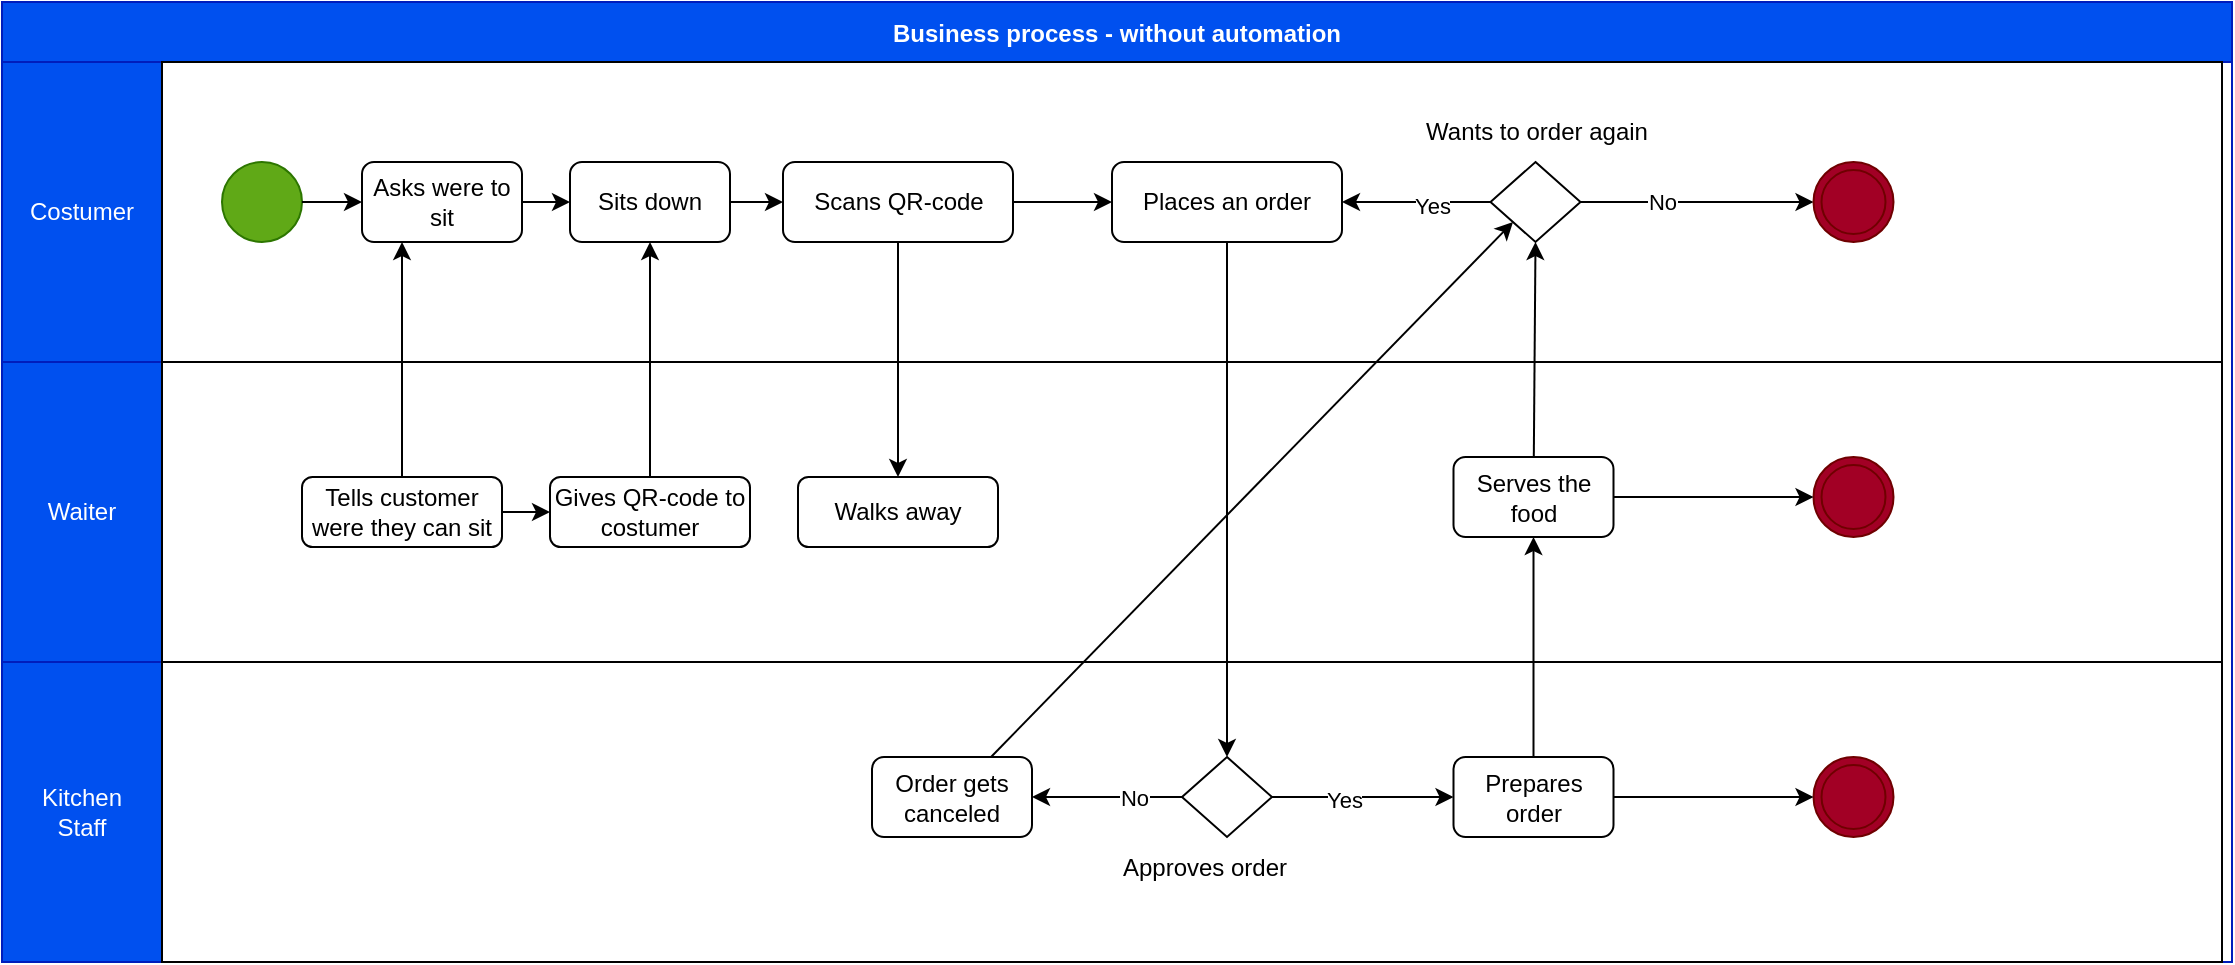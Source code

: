 <mxfile>
    <diagram id="epXIanoUvrqCvusTi6Uw" name="Page-1">
        <mxGraphModel dx="1104" dy="860" grid="1" gridSize="10" guides="1" tooltips="1" connect="1" arrows="1" fold="1" page="1" pageScale="1" pageWidth="850" pageHeight="1100" math="0" shadow="0">
            <root>
                <mxCell id="0"/>
                <mxCell id="1" parent="0"/>
                <mxCell id="21" value="Business process - without automation" style="swimlane;startSize=30;fillColor=#0050ef;fontColor=#ffffff;strokeColor=#001DBC;" vertex="1" parent="1">
                    <mxGeometry x="5" y="20" width="1115" height="480" as="geometry"/>
                </mxCell>
                <mxCell id="22" value="Costumer" style="rounded=0;whiteSpace=wrap;html=1;fillColor=#0050ef;fontColor=#ffffff;strokeColor=#001DBC;" vertex="1" parent="21">
                    <mxGeometry y="30" width="80" height="150" as="geometry"/>
                </mxCell>
                <mxCell id="23" value="Waiter" style="rounded=0;whiteSpace=wrap;html=1;fillColor=#0050ef;fontColor=#ffffff;strokeColor=#001DBC;" vertex="1" parent="21">
                    <mxGeometry y="180" width="80" height="150" as="geometry"/>
                </mxCell>
                <mxCell id="24" value="Kitchen&lt;br&gt;Staff" style="rounded=0;whiteSpace=wrap;html=1;fillColor=#0050ef;fontColor=#ffffff;strokeColor=#001DBC;" vertex="1" parent="21">
                    <mxGeometry y="330" width="80" height="150" as="geometry"/>
                </mxCell>
                <mxCell id="25" value="" style="rounded=0;whiteSpace=wrap;html=1;" vertex="1" parent="21">
                    <mxGeometry x="80" y="30" width="1030" height="150" as="geometry"/>
                </mxCell>
                <mxCell id="26" value="" style="ellipse;whiteSpace=wrap;html=1;aspect=fixed;fillColor=#60a917;fontColor=#ffffff;strokeColor=#2D7600;" vertex="1" parent="21">
                    <mxGeometry x="110" y="80" width="40" height="40" as="geometry"/>
                </mxCell>
                <mxCell id="27" style="edgeStyle=none;html=1;entryX=0;entryY=0.5;entryDx=0;entryDy=0;" edge="1" parent="21" source="28" target="31">
                    <mxGeometry relative="1" as="geometry"/>
                </mxCell>
                <mxCell id="28" value="Asks were to sit" style="rounded=1;whiteSpace=wrap;html=1;" vertex="1" parent="21">
                    <mxGeometry x="180" y="80" width="80" height="40" as="geometry"/>
                </mxCell>
                <mxCell id="29" style="edgeStyle=none;html=1;entryX=0;entryY=0.5;entryDx=0;entryDy=0;" edge="1" parent="21" source="26" target="28">
                    <mxGeometry relative="1" as="geometry"/>
                </mxCell>
                <mxCell id="30" style="edgeStyle=none;html=1;" edge="1" parent="21" source="31" target="60">
                    <mxGeometry relative="1" as="geometry"/>
                </mxCell>
                <mxCell id="31" value="Sits down" style="rounded=1;whiteSpace=wrap;html=1;" vertex="1" parent="21">
                    <mxGeometry x="284" y="80" width="80" height="40" as="geometry"/>
                </mxCell>
                <mxCell id="32" value="" style="rounded=0;whiteSpace=wrap;html=1;" vertex="1" parent="21">
                    <mxGeometry x="80" y="180" width="1030" height="150" as="geometry"/>
                </mxCell>
                <mxCell id="33" value="" style="rounded=0;whiteSpace=wrap;html=1;" vertex="1" parent="21">
                    <mxGeometry x="80" y="330" width="1030" height="150" as="geometry"/>
                </mxCell>
                <mxCell id="34" style="edgeStyle=none;html=1;entryX=0;entryY=0.5;entryDx=0;entryDy=0;" edge="1" parent="21" source="38" target="40">
                    <mxGeometry relative="1" as="geometry"/>
                </mxCell>
                <mxCell id="35" value="No" style="edgeLabel;html=1;align=center;verticalAlign=middle;resizable=0;points=[];" vertex="1" connectable="0" parent="34">
                    <mxGeometry x="-0.308" relative="1" as="geometry">
                        <mxPoint as="offset"/>
                    </mxGeometry>
                </mxCell>
                <mxCell id="82" style="edgeStyle=none;html=1;entryX=1;entryY=0.5;entryDx=0;entryDy=0;" edge="1" parent="21" source="38" target="89">
                    <mxGeometry relative="1" as="geometry">
                        <mxPoint x="645" y="100" as="targetPoint"/>
                    </mxGeometry>
                </mxCell>
                <mxCell id="83" value="Yes" style="edgeLabel;html=1;align=center;verticalAlign=middle;resizable=0;points=[];" vertex="1" connectable="0" parent="82">
                    <mxGeometry x="-0.188" y="2" relative="1" as="geometry">
                        <mxPoint as="offset"/>
                    </mxGeometry>
                </mxCell>
                <mxCell id="38" value="" style="rhombus;whiteSpace=wrap;html=1;" vertex="1" parent="21">
                    <mxGeometry x="744.25" y="80" width="45" height="40" as="geometry"/>
                </mxCell>
                <mxCell id="39" value="Wants to order again" style="text;html=1;strokeColor=none;fillColor=none;align=center;verticalAlign=middle;whiteSpace=wrap;rounded=0;" vertex="1" parent="21">
                    <mxGeometry x="710.5" y="50" width="112.5" height="30" as="geometry"/>
                </mxCell>
                <mxCell id="40" value="" style="ellipse;shape=doubleEllipse;whiteSpace=wrap;html=1;aspect=fixed;fillColor=#a20025;fontColor=#ffffff;strokeColor=#6F0000;" vertex="1" parent="21">
                    <mxGeometry x="905.75" y="80" width="40" height="40" as="geometry"/>
                </mxCell>
                <mxCell id="41" style="edgeStyle=none;html=1;" edge="1" parent="21" source="45" target="51">
                    <mxGeometry relative="1" as="geometry"/>
                </mxCell>
                <mxCell id="42" value="Yes" style="edgeLabel;html=1;align=center;verticalAlign=middle;resizable=0;points=[];" vertex="1" connectable="0" parent="41">
                    <mxGeometry x="-0.219" y="-1" relative="1" as="geometry">
                        <mxPoint as="offset"/>
                    </mxGeometry>
                </mxCell>
                <mxCell id="86" style="edgeStyle=none;html=1;entryX=1;entryY=0.5;entryDx=0;entryDy=0;" edge="1" parent="21" source="45" target="85">
                    <mxGeometry relative="1" as="geometry"/>
                </mxCell>
                <mxCell id="87" value="No" style="edgeLabel;html=1;align=center;verticalAlign=middle;resizable=0;points=[];" vertex="1" connectable="0" parent="86">
                    <mxGeometry x="-0.348" relative="1" as="geometry">
                        <mxPoint as="offset"/>
                    </mxGeometry>
                </mxCell>
                <mxCell id="45" value="" style="rhombus;whiteSpace=wrap;html=1;" vertex="1" parent="21">
                    <mxGeometry x="590" y="377.5" width="45" height="40" as="geometry"/>
                </mxCell>
                <mxCell id="46" value="" style="ellipse;shape=doubleEllipse;whiteSpace=wrap;html=1;aspect=fixed;fillColor=#a20025;fontColor=#ffffff;strokeColor=#6F0000;" vertex="1" parent="21">
                    <mxGeometry x="905.75" y="227.5" width="40" height="40" as="geometry"/>
                </mxCell>
                <mxCell id="47" value="" style="ellipse;shape=doubleEllipse;whiteSpace=wrap;html=1;aspect=fixed;fillColor=#a20025;fontColor=#ffffff;strokeColor=#6F0000;" vertex="1" parent="21">
                    <mxGeometry x="905.75" y="377.5" width="40" height="40" as="geometry"/>
                </mxCell>
                <mxCell id="48" value="Approves order" style="text;html=1;strokeColor=none;fillColor=none;align=center;verticalAlign=middle;whiteSpace=wrap;rounded=0;" vertex="1" parent="21">
                    <mxGeometry x="545" y="417.5" width="112.5" height="30" as="geometry"/>
                </mxCell>
                <mxCell id="49" style="edgeStyle=none;html=1;entryX=0;entryY=0.5;entryDx=0;entryDy=0;" edge="1" parent="21" source="51" target="47">
                    <mxGeometry relative="1" as="geometry"/>
                </mxCell>
                <mxCell id="50" style="edgeStyle=none;html=1;entryX=0.5;entryY=1;entryDx=0;entryDy=0;" edge="1" parent="21" source="51" target="54">
                    <mxGeometry relative="1" as="geometry"/>
                </mxCell>
                <mxCell id="51" value="Prepares order" style="rounded=1;whiteSpace=wrap;html=1;" vertex="1" parent="21">
                    <mxGeometry x="725.75" y="377.5" width="80" height="40" as="geometry"/>
                </mxCell>
                <mxCell id="52" style="edgeStyle=none;html=1;entryX=0;entryY=0.5;entryDx=0;entryDy=0;" edge="1" parent="21" source="54" target="46">
                    <mxGeometry relative="1" as="geometry"/>
                </mxCell>
                <mxCell id="84" style="edgeStyle=none;html=1;entryX=0.5;entryY=1;entryDx=0;entryDy=0;" edge="1" parent="21" source="54" target="38">
                    <mxGeometry relative="1" as="geometry"/>
                </mxCell>
                <mxCell id="54" value="Serves the food" style="rounded=1;whiteSpace=wrap;html=1;" vertex="1" parent="21">
                    <mxGeometry x="725.75" y="227.5" width="80" height="40" as="geometry"/>
                </mxCell>
                <mxCell id="55" style="edgeStyle=none;html=1;entryX=0;entryY=0.5;entryDx=0;entryDy=0;" edge="1" parent="21" source="57" target="62">
                    <mxGeometry relative="1" as="geometry"/>
                </mxCell>
                <mxCell id="56" style="edgeStyle=none;html=1;entryX=0.25;entryY=1;entryDx=0;entryDy=0;" edge="1" parent="21" source="57" target="28">
                    <mxGeometry relative="1" as="geometry"/>
                </mxCell>
                <mxCell id="57" value="Tells customer were they can sit" style="rounded=1;whiteSpace=wrap;html=1;" vertex="1" parent="21">
                    <mxGeometry x="150" y="237.5" width="100" height="35" as="geometry"/>
                </mxCell>
                <mxCell id="59" style="edgeStyle=none;html=1;" edge="1" parent="21" source="60" target="63">
                    <mxGeometry relative="1" as="geometry"/>
                </mxCell>
                <mxCell id="90" style="edgeStyle=none;html=1;entryX=0;entryY=0.5;entryDx=0;entryDy=0;" edge="1" parent="21" source="60" target="89">
                    <mxGeometry relative="1" as="geometry"/>
                </mxCell>
                <mxCell id="60" value="Scans QR-code" style="rounded=1;whiteSpace=wrap;html=1;" vertex="1" parent="21">
                    <mxGeometry x="390.5" y="80" width="115" height="40" as="geometry"/>
                </mxCell>
                <mxCell id="61" style="edgeStyle=none;html=1;entryX=0.5;entryY=1;entryDx=0;entryDy=0;" edge="1" parent="21" source="62" target="31">
                    <mxGeometry relative="1" as="geometry"/>
                </mxCell>
                <mxCell id="62" value="Gives QR-code to costumer" style="rounded=1;whiteSpace=wrap;html=1;" vertex="1" parent="21">
                    <mxGeometry x="274" y="237.5" width="100" height="35" as="geometry"/>
                </mxCell>
                <mxCell id="63" value="Walks away" style="rounded=1;whiteSpace=wrap;html=1;" vertex="1" parent="21">
                    <mxGeometry x="398" y="237.5" width="100" height="35" as="geometry"/>
                </mxCell>
                <mxCell id="88" style="edgeStyle=none;html=1;entryX=0;entryY=1;entryDx=0;entryDy=0;" edge="1" parent="21" source="85" target="38">
                    <mxGeometry relative="1" as="geometry"/>
                </mxCell>
                <mxCell id="85" value="Order gets canceled" style="rounded=1;whiteSpace=wrap;html=1;" vertex="1" parent="21">
                    <mxGeometry x="435" y="377.5" width="80" height="40" as="geometry"/>
                </mxCell>
                <mxCell id="91" style="edgeStyle=none;html=1;entryX=0.5;entryY=0;entryDx=0;entryDy=0;" edge="1" parent="21" source="89" target="45">
                    <mxGeometry relative="1" as="geometry"/>
                </mxCell>
                <mxCell id="89" value="Places an order" style="rounded=1;whiteSpace=wrap;html=1;" vertex="1" parent="21">
                    <mxGeometry x="555" y="80" width="115" height="40" as="geometry"/>
                </mxCell>
            </root>
        </mxGraphModel>
    </diagram>
</mxfile>